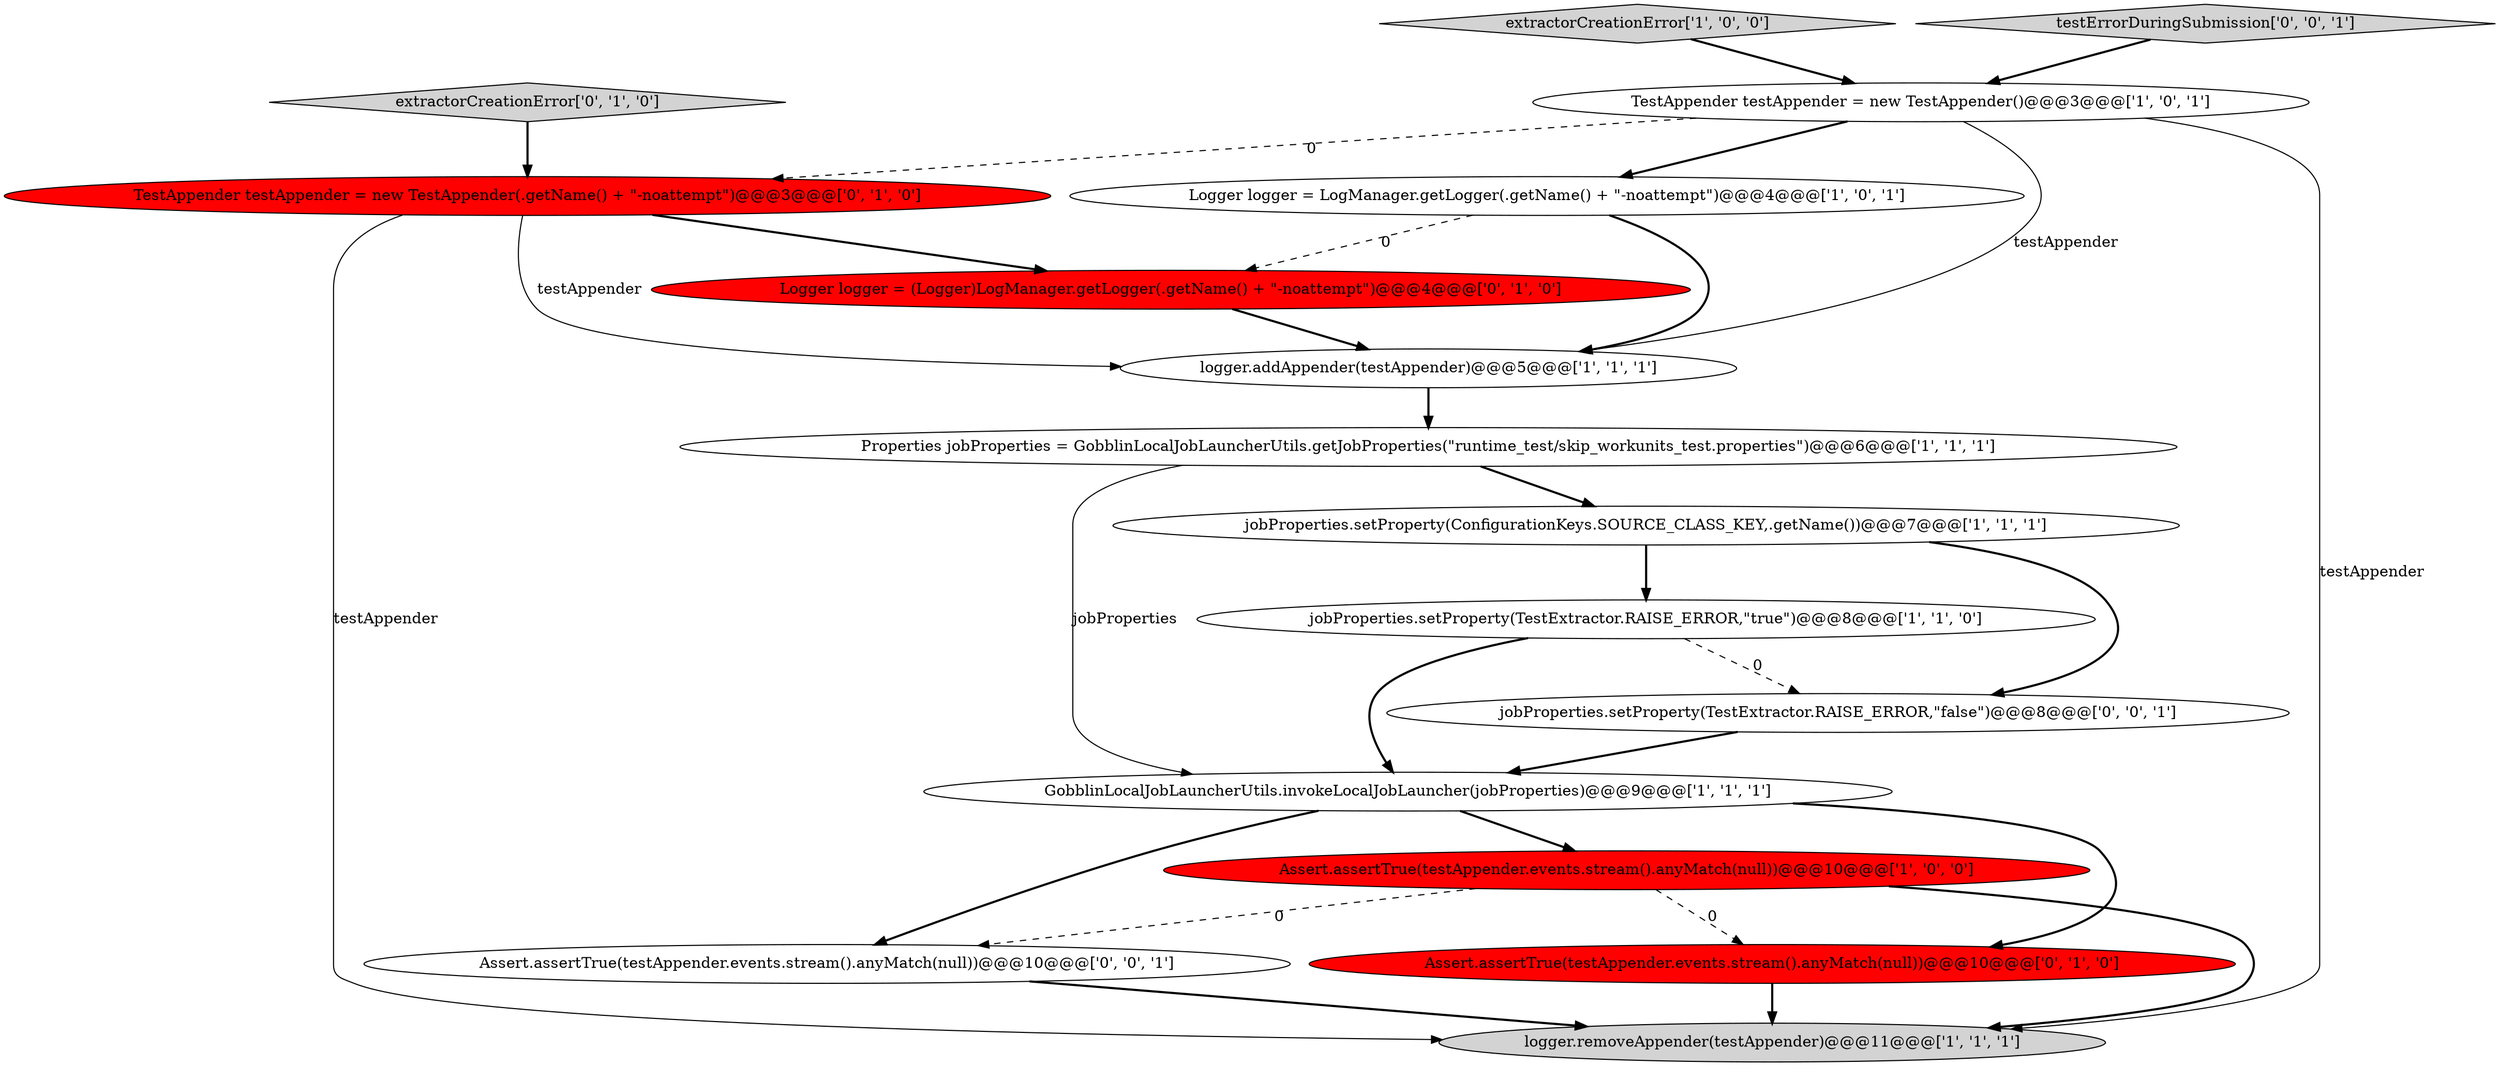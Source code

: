 digraph {
12 [style = filled, label = "TestAppender testAppender = new TestAppender(.getName() + \"-noattempt\")@@@3@@@['0', '1', '0']", fillcolor = red, shape = ellipse image = "AAA1AAABBB2BBB"];
7 [style = filled, label = "Assert.assertTrue(testAppender.events.stream().anyMatch(null))@@@10@@@['1', '0', '0']", fillcolor = red, shape = ellipse image = "AAA1AAABBB1BBB"];
2 [style = filled, label = "TestAppender testAppender = new TestAppender()@@@3@@@['1', '0', '1']", fillcolor = white, shape = ellipse image = "AAA0AAABBB1BBB"];
4 [style = filled, label = "Properties jobProperties = GobblinLocalJobLauncherUtils.getJobProperties(\"runtime_test/skip_workunits_test.properties\")@@@6@@@['1', '1', '1']", fillcolor = white, shape = ellipse image = "AAA0AAABBB1BBB"];
8 [style = filled, label = "extractorCreationError['1', '0', '0']", fillcolor = lightgray, shape = diamond image = "AAA0AAABBB1BBB"];
9 [style = filled, label = "jobProperties.setProperty(TestExtractor.RAISE_ERROR,\"true\")@@@8@@@['1', '1', '0']", fillcolor = white, shape = ellipse image = "AAA0AAABBB1BBB"];
15 [style = filled, label = "testErrorDuringSubmission['0', '0', '1']", fillcolor = lightgray, shape = diamond image = "AAA0AAABBB3BBB"];
6 [style = filled, label = "logger.removeAppender(testAppender)@@@11@@@['1', '1', '1']", fillcolor = lightgray, shape = ellipse image = "AAA0AAABBB1BBB"];
3 [style = filled, label = "logger.addAppender(testAppender)@@@5@@@['1', '1', '1']", fillcolor = white, shape = ellipse image = "AAA0AAABBB1BBB"];
5 [style = filled, label = "Logger logger = LogManager.getLogger(.getName() + \"-noattempt\")@@@4@@@['1', '0', '1']", fillcolor = white, shape = ellipse image = "AAA0AAABBB1BBB"];
14 [style = filled, label = "Assert.assertTrue(testAppender.events.stream().anyMatch(null))@@@10@@@['0', '0', '1']", fillcolor = white, shape = ellipse image = "AAA0AAABBB3BBB"];
11 [style = filled, label = "Logger logger = (Logger)LogManager.getLogger(.getName() + \"-noattempt\")@@@4@@@['0', '1', '0']", fillcolor = red, shape = ellipse image = "AAA1AAABBB2BBB"];
16 [style = filled, label = "jobProperties.setProperty(TestExtractor.RAISE_ERROR,\"false\")@@@8@@@['0', '0', '1']", fillcolor = white, shape = ellipse image = "AAA0AAABBB3BBB"];
1 [style = filled, label = "GobblinLocalJobLauncherUtils.invokeLocalJobLauncher(jobProperties)@@@9@@@['1', '1', '1']", fillcolor = white, shape = ellipse image = "AAA0AAABBB1BBB"];
10 [style = filled, label = "extractorCreationError['0', '1', '0']", fillcolor = lightgray, shape = diamond image = "AAA0AAABBB2BBB"];
0 [style = filled, label = "jobProperties.setProperty(ConfigurationKeys.SOURCE_CLASS_KEY,.getName())@@@7@@@['1', '1', '1']", fillcolor = white, shape = ellipse image = "AAA0AAABBB1BBB"];
13 [style = filled, label = "Assert.assertTrue(testAppender.events.stream().anyMatch(null))@@@10@@@['0', '1', '0']", fillcolor = red, shape = ellipse image = "AAA1AAABBB2BBB"];
5->3 [style = bold, label=""];
0->16 [style = bold, label=""];
0->9 [style = bold, label=""];
15->2 [style = bold, label=""];
9->16 [style = dashed, label="0"];
7->14 [style = dashed, label="0"];
2->6 [style = solid, label="testAppender"];
12->11 [style = bold, label=""];
3->4 [style = bold, label=""];
1->7 [style = bold, label=""];
1->13 [style = bold, label=""];
4->0 [style = bold, label=""];
12->3 [style = solid, label="testAppender"];
2->12 [style = dashed, label="0"];
8->2 [style = bold, label=""];
16->1 [style = bold, label=""];
11->3 [style = bold, label=""];
5->11 [style = dashed, label="0"];
10->12 [style = bold, label=""];
7->6 [style = bold, label=""];
7->13 [style = dashed, label="0"];
12->6 [style = solid, label="testAppender"];
1->14 [style = bold, label=""];
4->1 [style = solid, label="jobProperties"];
13->6 [style = bold, label=""];
9->1 [style = bold, label=""];
14->6 [style = bold, label=""];
2->3 [style = solid, label="testAppender"];
2->5 [style = bold, label=""];
}
